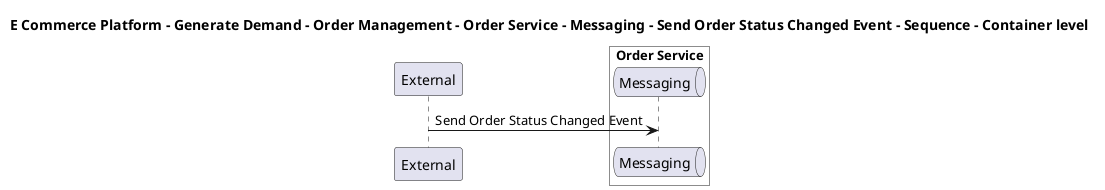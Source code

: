 @startuml

title E Commerce Platform - Generate Demand - Order Management - Order Service - Messaging - Send Order Status Changed Event - Sequence - Container level

participant "External" as C4InterFlow.SoftwareSystems.ExternalSystem

box "Order Service" #White
    queue "Messaging" as ECommercePlatform.GenerateDemand.OrderManagement.SoftwareSystems.OrderService.Containers.Messaging
end box


C4InterFlow.SoftwareSystems.ExternalSystem -> ECommercePlatform.GenerateDemand.OrderManagement.SoftwareSystems.OrderService.Containers.Messaging : Send Order Status Changed Event


@enduml
